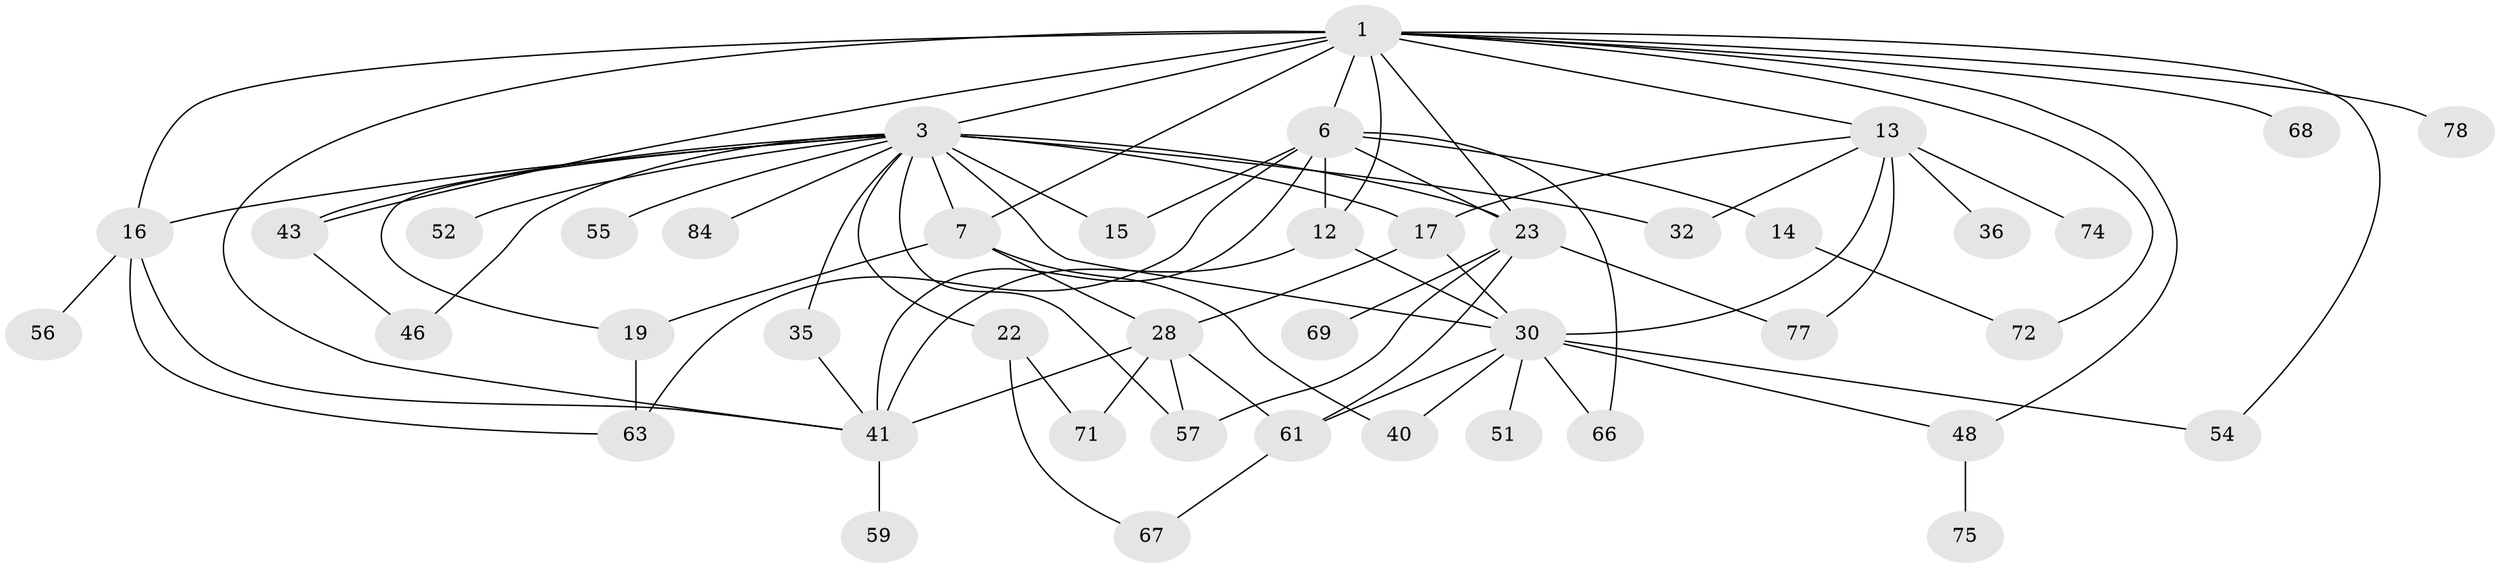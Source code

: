 // original degree distribution, {5: 0.09195402298850575, 4: 0.13793103448275862, 6: 0.08045977011494253, 7: 0.011494252873563218, 3: 0.21839080459770116, 2: 0.25287356321839083, 1: 0.20689655172413793}
// Generated by graph-tools (version 1.1) at 2025/17/03/04/25 18:17:09]
// undirected, 43 vertices, 76 edges
graph export_dot {
graph [start="1"]
  node [color=gray90,style=filled];
  1 [super="+4+2"];
  3 [super="+26+38+5"];
  6 [super="+18"];
  7 [super="+27"];
  12 [super="+65"];
  13 [super="+25"];
  14 [super="+58"];
  15;
  16 [super="+33+21"];
  17 [super="+53+86"];
  19 [super="+42+37"];
  22;
  23 [super="+82+24"];
  28;
  30 [super="+62+31"];
  32;
  35;
  36;
  40;
  41 [super="+50"];
  43;
  46 [super="+70"];
  48;
  51;
  52;
  54;
  55;
  56;
  57;
  59;
  61 [super="+80"];
  63 [super="+81"];
  66;
  67;
  68;
  69;
  71;
  72 [super="+73"];
  74 [super="+79"];
  75;
  77;
  78;
  84;
  1 -- 6 [weight=2];
  1 -- 12;
  1 -- 7;
  1 -- 72;
  1 -- 41;
  1 -- 43;
  1 -- 13;
  1 -- 78;
  1 -- 48;
  1 -- 16;
  1 -- 54;
  1 -- 23 [weight=2];
  1 -- 3 [weight=3];
  1 -- 68;
  3 -- 22;
  3 -- 84;
  3 -- 7;
  3 -- 15 [weight=2];
  3 -- 16;
  3 -- 17;
  3 -- 19;
  3 -- 23;
  3 -- 30;
  3 -- 32;
  3 -- 35;
  3 -- 43;
  3 -- 46;
  3 -- 52;
  3 -- 55;
  3 -- 57;
  6 -- 14;
  6 -- 66 [weight=2];
  6 -- 23;
  6 -- 41 [weight=2];
  6 -- 12;
  6 -- 15;
  6 -- 63;
  7 -- 19;
  7 -- 40;
  7 -- 28;
  12 -- 30;
  12 -- 41;
  13 -- 32;
  13 -- 17;
  13 -- 36;
  13 -- 77;
  13 -- 74 [weight=2];
  13 -- 30;
  14 -- 72;
  16 -- 41;
  16 -- 56;
  16 -- 63;
  17 -- 28;
  17 -- 30;
  19 -- 63;
  22 -- 67;
  22 -- 71;
  23 -- 69;
  23 -- 61;
  23 -- 77;
  23 -- 57;
  28 -- 41;
  28 -- 57;
  28 -- 61;
  28 -- 71;
  30 -- 40;
  30 -- 61;
  30 -- 48;
  30 -- 66;
  30 -- 51;
  30 -- 54;
  35 -- 41;
  41 -- 59;
  43 -- 46;
  48 -- 75;
  61 -- 67;
}
